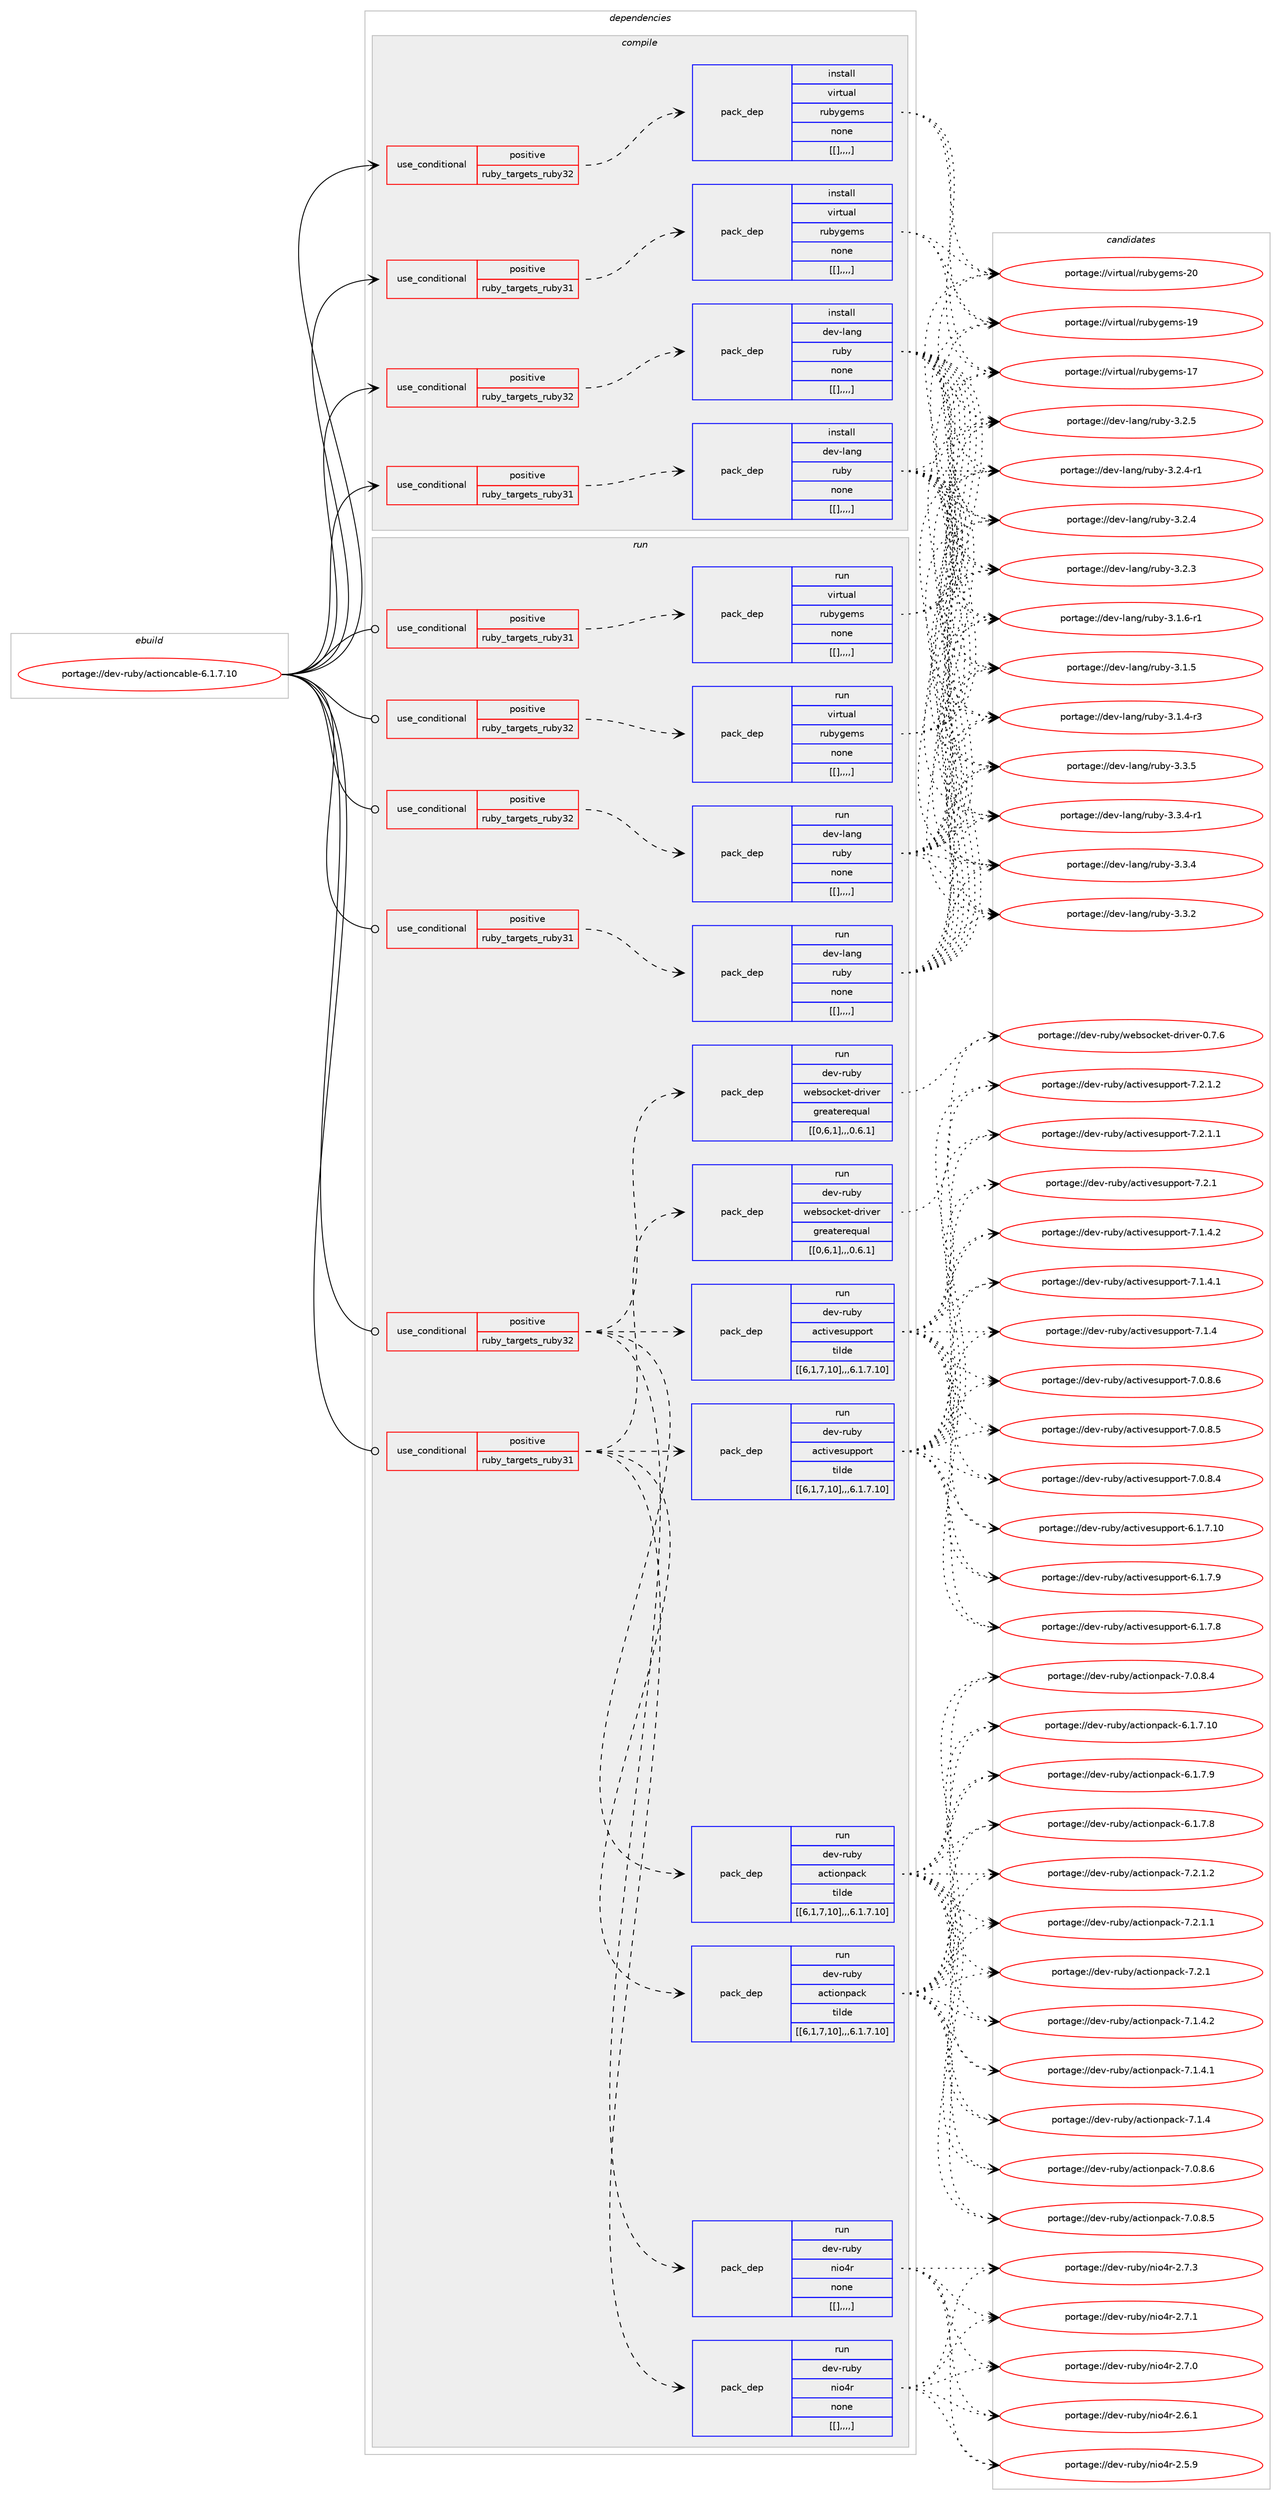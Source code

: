 digraph prolog {

# *************
# Graph options
# *************

newrank=true;
concentrate=true;
compound=true;
graph [rankdir=LR,fontname=Helvetica,fontsize=10,ranksep=1.5];#, ranksep=2.5, nodesep=0.2];
edge  [arrowhead=vee];
node  [fontname=Helvetica,fontsize=10];

# **********
# The ebuild
# **********

subgraph cluster_leftcol {
color=gray;
label=<<i>ebuild</i>>;
id [label="portage://dev-ruby/actioncable-6.1.7.10", color=red, width=4, href="../dev-ruby/actioncable-6.1.7.10.svg"];
}

# ****************
# The dependencies
# ****************

subgraph cluster_midcol {
color=gray;
label=<<i>dependencies</i>>;
subgraph cluster_compile {
fillcolor="#eeeeee";
style=filled;
label=<<i>compile</i>>;
subgraph cond45771 {
dependency179401 [label=<<TABLE BORDER="0" CELLBORDER="1" CELLSPACING="0" CELLPADDING="4"><TR><TD ROWSPAN="3" CELLPADDING="10">use_conditional</TD></TR><TR><TD>positive</TD></TR><TR><TD>ruby_targets_ruby31</TD></TR></TABLE>>, shape=none, color=red];
subgraph pack132289 {
dependency179405 [label=<<TABLE BORDER="0" CELLBORDER="1" CELLSPACING="0" CELLPADDING="4" WIDTH="220"><TR><TD ROWSPAN="6" CELLPADDING="30">pack_dep</TD></TR><TR><TD WIDTH="110">install</TD></TR><TR><TD>dev-lang</TD></TR><TR><TD>ruby</TD></TR><TR><TD>none</TD></TR><TR><TD>[[],,,,]</TD></TR></TABLE>>, shape=none, color=blue];
}
dependency179401:e -> dependency179405:w [weight=20,style="dashed",arrowhead="vee"];
}
id:e -> dependency179401:w [weight=20,style="solid",arrowhead="vee"];
subgraph cond45781 {
dependency179457 [label=<<TABLE BORDER="0" CELLBORDER="1" CELLSPACING="0" CELLPADDING="4"><TR><TD ROWSPAN="3" CELLPADDING="10">use_conditional</TD></TR><TR><TD>positive</TD></TR><TR><TD>ruby_targets_ruby31</TD></TR></TABLE>>, shape=none, color=red];
subgraph pack132314 {
dependency179520 [label=<<TABLE BORDER="0" CELLBORDER="1" CELLSPACING="0" CELLPADDING="4" WIDTH="220"><TR><TD ROWSPAN="6" CELLPADDING="30">pack_dep</TD></TR><TR><TD WIDTH="110">install</TD></TR><TR><TD>virtual</TD></TR><TR><TD>rubygems</TD></TR><TR><TD>none</TD></TR><TR><TD>[[],,,,]</TD></TR></TABLE>>, shape=none, color=blue];
}
dependency179457:e -> dependency179520:w [weight=20,style="dashed",arrowhead="vee"];
}
id:e -> dependency179457:w [weight=20,style="solid",arrowhead="vee"];
subgraph cond45856 {
dependency179585 [label=<<TABLE BORDER="0" CELLBORDER="1" CELLSPACING="0" CELLPADDING="4"><TR><TD ROWSPAN="3" CELLPADDING="10">use_conditional</TD></TR><TR><TD>positive</TD></TR><TR><TD>ruby_targets_ruby32</TD></TR></TABLE>>, shape=none, color=red];
subgraph pack132403 {
dependency179607 [label=<<TABLE BORDER="0" CELLBORDER="1" CELLSPACING="0" CELLPADDING="4" WIDTH="220"><TR><TD ROWSPAN="6" CELLPADDING="30">pack_dep</TD></TR><TR><TD WIDTH="110">install</TD></TR><TR><TD>dev-lang</TD></TR><TR><TD>ruby</TD></TR><TR><TD>none</TD></TR><TR><TD>[[],,,,]</TD></TR></TABLE>>, shape=none, color=blue];
}
dependency179585:e -> dependency179607:w [weight=20,style="dashed",arrowhead="vee"];
}
id:e -> dependency179585:w [weight=20,style="solid",arrowhead="vee"];
subgraph cond45881 {
dependency179664 [label=<<TABLE BORDER="0" CELLBORDER="1" CELLSPACING="0" CELLPADDING="4"><TR><TD ROWSPAN="3" CELLPADDING="10">use_conditional</TD></TR><TR><TD>positive</TD></TR><TR><TD>ruby_targets_ruby32</TD></TR></TABLE>>, shape=none, color=red];
subgraph pack132459 {
dependency179729 [label=<<TABLE BORDER="0" CELLBORDER="1" CELLSPACING="0" CELLPADDING="4" WIDTH="220"><TR><TD ROWSPAN="6" CELLPADDING="30">pack_dep</TD></TR><TR><TD WIDTH="110">install</TD></TR><TR><TD>virtual</TD></TR><TR><TD>rubygems</TD></TR><TR><TD>none</TD></TR><TR><TD>[[],,,,]</TD></TR></TABLE>>, shape=none, color=blue];
}
dependency179664:e -> dependency179729:w [weight=20,style="dashed",arrowhead="vee"];
}
id:e -> dependency179664:w [weight=20,style="solid",arrowhead="vee"];
}
subgraph cluster_compileandrun {
fillcolor="#eeeeee";
style=filled;
label=<<i>compile and run</i>>;
}
subgraph cluster_run {
fillcolor="#eeeeee";
style=filled;
label=<<i>run</i>>;
subgraph cond45925 {
dependency179757 [label=<<TABLE BORDER="0" CELLBORDER="1" CELLSPACING="0" CELLPADDING="4"><TR><TD ROWSPAN="3" CELLPADDING="10">use_conditional</TD></TR><TR><TD>positive</TD></TR><TR><TD>ruby_targets_ruby31</TD></TR></TABLE>>, shape=none, color=red];
subgraph pack132496 {
dependency179797 [label=<<TABLE BORDER="0" CELLBORDER="1" CELLSPACING="0" CELLPADDING="4" WIDTH="220"><TR><TD ROWSPAN="6" CELLPADDING="30">pack_dep</TD></TR><TR><TD WIDTH="110">run</TD></TR><TR><TD>dev-lang</TD></TR><TR><TD>ruby</TD></TR><TR><TD>none</TD></TR><TR><TD>[[],,,,]</TD></TR></TABLE>>, shape=none, color=blue];
}
dependency179757:e -> dependency179797:w [weight=20,style="dashed",arrowhead="vee"];
}
id:e -> dependency179757:w [weight=20,style="solid",arrowhead="odot"];
subgraph cond45971 {
dependency179845 [label=<<TABLE BORDER="0" CELLBORDER="1" CELLSPACING="0" CELLPADDING="4"><TR><TD ROWSPAN="3" CELLPADDING="10">use_conditional</TD></TR><TR><TD>positive</TD></TR><TR><TD>ruby_targets_ruby31</TD></TR></TABLE>>, shape=none, color=red];
subgraph pack132539 {
dependency179847 [label=<<TABLE BORDER="0" CELLBORDER="1" CELLSPACING="0" CELLPADDING="4" WIDTH="220"><TR><TD ROWSPAN="6" CELLPADDING="30">pack_dep</TD></TR><TR><TD WIDTH="110">run</TD></TR><TR><TD>dev-ruby</TD></TR><TR><TD>actionpack</TD></TR><TR><TD>tilde</TD></TR><TR><TD>[[6,1,7,10],,,6.1.7.10]</TD></TR></TABLE>>, shape=none, color=blue];
}
dependency179845:e -> dependency179847:w [weight=20,style="dashed",arrowhead="vee"];
subgraph pack132542 {
dependency179852 [label=<<TABLE BORDER="0" CELLBORDER="1" CELLSPACING="0" CELLPADDING="4" WIDTH="220"><TR><TD ROWSPAN="6" CELLPADDING="30">pack_dep</TD></TR><TR><TD WIDTH="110">run</TD></TR><TR><TD>dev-ruby</TD></TR><TR><TD>activesupport</TD></TR><TR><TD>tilde</TD></TR><TR><TD>[[6,1,7,10],,,6.1.7.10]</TD></TR></TABLE>>, shape=none, color=blue];
}
dependency179845:e -> dependency179852:w [weight=20,style="dashed",arrowhead="vee"];
subgraph pack132559 {
dependency179994 [label=<<TABLE BORDER="0" CELLBORDER="1" CELLSPACING="0" CELLPADDING="4" WIDTH="220"><TR><TD ROWSPAN="6" CELLPADDING="30">pack_dep</TD></TR><TR><TD WIDTH="110">run</TD></TR><TR><TD>dev-ruby</TD></TR><TR><TD>nio4r</TD></TR><TR><TD>none</TD></TR><TR><TD>[[],,,,]</TD></TR></TABLE>>, shape=none, color=blue];
}
dependency179845:e -> dependency179994:w [weight=20,style="dashed",arrowhead="vee"];
subgraph pack132645 {
dependency180037 [label=<<TABLE BORDER="0" CELLBORDER="1" CELLSPACING="0" CELLPADDING="4" WIDTH="220"><TR><TD ROWSPAN="6" CELLPADDING="30">pack_dep</TD></TR><TR><TD WIDTH="110">run</TD></TR><TR><TD>dev-ruby</TD></TR><TR><TD>websocket-driver</TD></TR><TR><TD>greaterequal</TD></TR><TR><TD>[[0,6,1],,,0.6.1]</TD></TR></TABLE>>, shape=none, color=blue];
}
dependency179845:e -> dependency180037:w [weight=20,style="dashed",arrowhead="vee"];
}
id:e -> dependency179845:w [weight=20,style="solid",arrowhead="odot"];
subgraph cond46043 {
dependency180084 [label=<<TABLE BORDER="0" CELLBORDER="1" CELLSPACING="0" CELLPADDING="4"><TR><TD ROWSPAN="3" CELLPADDING="10">use_conditional</TD></TR><TR><TD>positive</TD></TR><TR><TD>ruby_targets_ruby31</TD></TR></TABLE>>, shape=none, color=red];
subgraph pack132692 {
dependency180108 [label=<<TABLE BORDER="0" CELLBORDER="1" CELLSPACING="0" CELLPADDING="4" WIDTH="220"><TR><TD ROWSPAN="6" CELLPADDING="30">pack_dep</TD></TR><TR><TD WIDTH="110">run</TD></TR><TR><TD>virtual</TD></TR><TR><TD>rubygems</TD></TR><TR><TD>none</TD></TR><TR><TD>[[],,,,]</TD></TR></TABLE>>, shape=none, color=blue];
}
dependency180084:e -> dependency180108:w [weight=20,style="dashed",arrowhead="vee"];
}
id:e -> dependency180084:w [weight=20,style="solid",arrowhead="odot"];
subgraph cond46066 {
dependency180114 [label=<<TABLE BORDER="0" CELLBORDER="1" CELLSPACING="0" CELLPADDING="4"><TR><TD ROWSPAN="3" CELLPADDING="10">use_conditional</TD></TR><TR><TD>positive</TD></TR><TR><TD>ruby_targets_ruby32</TD></TR></TABLE>>, shape=none, color=red];
subgraph pack132762 {
dependency180181 [label=<<TABLE BORDER="0" CELLBORDER="1" CELLSPACING="0" CELLPADDING="4" WIDTH="220"><TR><TD ROWSPAN="6" CELLPADDING="30">pack_dep</TD></TR><TR><TD WIDTH="110">run</TD></TR><TR><TD>dev-lang</TD></TR><TR><TD>ruby</TD></TR><TR><TD>none</TD></TR><TR><TD>[[],,,,]</TD></TR></TABLE>>, shape=none, color=blue];
}
dependency180114:e -> dependency180181:w [weight=20,style="dashed",arrowhead="vee"];
}
id:e -> dependency180114:w [weight=20,style="solid",arrowhead="odot"];
subgraph cond46082 {
dependency180190 [label=<<TABLE BORDER="0" CELLBORDER="1" CELLSPACING="0" CELLPADDING="4"><TR><TD ROWSPAN="3" CELLPADDING="10">use_conditional</TD></TR><TR><TD>positive</TD></TR><TR><TD>ruby_targets_ruby32</TD></TR></TABLE>>, shape=none, color=red];
subgraph pack132769 {
dependency180245 [label=<<TABLE BORDER="0" CELLBORDER="1" CELLSPACING="0" CELLPADDING="4" WIDTH="220"><TR><TD ROWSPAN="6" CELLPADDING="30">pack_dep</TD></TR><TR><TD WIDTH="110">run</TD></TR><TR><TD>dev-ruby</TD></TR><TR><TD>actionpack</TD></TR><TR><TD>tilde</TD></TR><TR><TD>[[6,1,7,10],,,6.1.7.10]</TD></TR></TABLE>>, shape=none, color=blue];
}
dependency180190:e -> dependency180245:w [weight=20,style="dashed",arrowhead="vee"];
subgraph pack132823 {
dependency180302 [label=<<TABLE BORDER="0" CELLBORDER="1" CELLSPACING="0" CELLPADDING="4" WIDTH="220"><TR><TD ROWSPAN="6" CELLPADDING="30">pack_dep</TD></TR><TR><TD WIDTH="110">run</TD></TR><TR><TD>dev-ruby</TD></TR><TR><TD>activesupport</TD></TR><TR><TD>tilde</TD></TR><TR><TD>[[6,1,7,10],,,6.1.7.10]</TD></TR></TABLE>>, shape=none, color=blue];
}
dependency180190:e -> dependency180302:w [weight=20,style="dashed",arrowhead="vee"];
subgraph pack132865 {
dependency180318 [label=<<TABLE BORDER="0" CELLBORDER="1" CELLSPACING="0" CELLPADDING="4" WIDTH="220"><TR><TD ROWSPAN="6" CELLPADDING="30">pack_dep</TD></TR><TR><TD WIDTH="110">run</TD></TR><TR><TD>dev-ruby</TD></TR><TR><TD>nio4r</TD></TR><TR><TD>none</TD></TR><TR><TD>[[],,,,]</TD></TR></TABLE>>, shape=none, color=blue];
}
dependency180190:e -> dependency180318:w [weight=20,style="dashed",arrowhead="vee"];
subgraph pack132877 {
dependency180337 [label=<<TABLE BORDER="0" CELLBORDER="1" CELLSPACING="0" CELLPADDING="4" WIDTH="220"><TR><TD ROWSPAN="6" CELLPADDING="30">pack_dep</TD></TR><TR><TD WIDTH="110">run</TD></TR><TR><TD>dev-ruby</TD></TR><TR><TD>websocket-driver</TD></TR><TR><TD>greaterequal</TD></TR><TR><TD>[[0,6,1],,,0.6.1]</TD></TR></TABLE>>, shape=none, color=blue];
}
dependency180190:e -> dependency180337:w [weight=20,style="dashed",arrowhead="vee"];
}
id:e -> dependency180190:w [weight=20,style="solid",arrowhead="odot"];
subgraph cond46128 {
dependency180394 [label=<<TABLE BORDER="0" CELLBORDER="1" CELLSPACING="0" CELLPADDING="4"><TR><TD ROWSPAN="3" CELLPADDING="10">use_conditional</TD></TR><TR><TD>positive</TD></TR><TR><TD>ruby_targets_ruby32</TD></TR></TABLE>>, shape=none, color=red];
subgraph pack132931 {
dependency180409 [label=<<TABLE BORDER="0" CELLBORDER="1" CELLSPACING="0" CELLPADDING="4" WIDTH="220"><TR><TD ROWSPAN="6" CELLPADDING="30">pack_dep</TD></TR><TR><TD WIDTH="110">run</TD></TR><TR><TD>virtual</TD></TR><TR><TD>rubygems</TD></TR><TR><TD>none</TD></TR><TR><TD>[[],,,,]</TD></TR></TABLE>>, shape=none, color=blue];
}
dependency180394:e -> dependency180409:w [weight=20,style="dashed",arrowhead="vee"];
}
id:e -> dependency180394:w [weight=20,style="solid",arrowhead="odot"];
}
}

# **************
# The candidates
# **************

subgraph cluster_choices {
rank=same;
color=gray;
label=<<i>candidates</i>>;

subgraph choice131859 {
color=black;
nodesep=1;
choice10010111845108971101034711411798121455146514653 [label="portage://dev-lang/ruby-3.3.5", color=red, width=4,href="../dev-lang/ruby-3.3.5.svg"];
choice100101118451089711010347114117981214551465146524511449 [label="portage://dev-lang/ruby-3.3.4-r1", color=red, width=4,href="../dev-lang/ruby-3.3.4-r1.svg"];
choice10010111845108971101034711411798121455146514652 [label="portage://dev-lang/ruby-3.3.4", color=red, width=4,href="../dev-lang/ruby-3.3.4.svg"];
choice10010111845108971101034711411798121455146514650 [label="portage://dev-lang/ruby-3.3.2", color=red, width=4,href="../dev-lang/ruby-3.3.2.svg"];
choice10010111845108971101034711411798121455146504653 [label="portage://dev-lang/ruby-3.2.5", color=red, width=4,href="../dev-lang/ruby-3.2.5.svg"];
choice100101118451089711010347114117981214551465046524511449 [label="portage://dev-lang/ruby-3.2.4-r1", color=red, width=4,href="../dev-lang/ruby-3.2.4-r1.svg"];
choice10010111845108971101034711411798121455146504652 [label="portage://dev-lang/ruby-3.2.4", color=red, width=4,href="../dev-lang/ruby-3.2.4.svg"];
choice10010111845108971101034711411798121455146504651 [label="portage://dev-lang/ruby-3.2.3", color=red, width=4,href="../dev-lang/ruby-3.2.3.svg"];
choice100101118451089711010347114117981214551464946544511449 [label="portage://dev-lang/ruby-3.1.6-r1", color=red, width=4,href="../dev-lang/ruby-3.1.6-r1.svg"];
choice10010111845108971101034711411798121455146494653 [label="portage://dev-lang/ruby-3.1.5", color=red, width=4,href="../dev-lang/ruby-3.1.5.svg"];
choice100101118451089711010347114117981214551464946524511451 [label="portage://dev-lang/ruby-3.1.4-r3", color=red, width=4,href="../dev-lang/ruby-3.1.4-r3.svg"];
dependency179405:e -> choice10010111845108971101034711411798121455146514653:w [style=dotted,weight="100"];
dependency179405:e -> choice100101118451089711010347114117981214551465146524511449:w [style=dotted,weight="100"];
dependency179405:e -> choice10010111845108971101034711411798121455146514652:w [style=dotted,weight="100"];
dependency179405:e -> choice10010111845108971101034711411798121455146514650:w [style=dotted,weight="100"];
dependency179405:e -> choice10010111845108971101034711411798121455146504653:w [style=dotted,weight="100"];
dependency179405:e -> choice100101118451089711010347114117981214551465046524511449:w [style=dotted,weight="100"];
dependency179405:e -> choice10010111845108971101034711411798121455146504652:w [style=dotted,weight="100"];
dependency179405:e -> choice10010111845108971101034711411798121455146504651:w [style=dotted,weight="100"];
dependency179405:e -> choice100101118451089711010347114117981214551464946544511449:w [style=dotted,weight="100"];
dependency179405:e -> choice10010111845108971101034711411798121455146494653:w [style=dotted,weight="100"];
dependency179405:e -> choice100101118451089711010347114117981214551464946524511451:w [style=dotted,weight="100"];
}
subgraph choice131899 {
color=black;
nodesep=1;
choice118105114116117971084711411798121103101109115455048 [label="portage://virtual/rubygems-20", color=red, width=4,href="../virtual/rubygems-20.svg"];
choice118105114116117971084711411798121103101109115454957 [label="portage://virtual/rubygems-19", color=red, width=4,href="../virtual/rubygems-19.svg"];
choice118105114116117971084711411798121103101109115454955 [label="portage://virtual/rubygems-17", color=red, width=4,href="../virtual/rubygems-17.svg"];
dependency179520:e -> choice118105114116117971084711411798121103101109115455048:w [style=dotted,weight="100"];
dependency179520:e -> choice118105114116117971084711411798121103101109115454957:w [style=dotted,weight="100"];
dependency179520:e -> choice118105114116117971084711411798121103101109115454955:w [style=dotted,weight="100"];
}
subgraph choice131917 {
color=black;
nodesep=1;
choice10010111845108971101034711411798121455146514653 [label="portage://dev-lang/ruby-3.3.5", color=red, width=4,href="../dev-lang/ruby-3.3.5.svg"];
choice100101118451089711010347114117981214551465146524511449 [label="portage://dev-lang/ruby-3.3.4-r1", color=red, width=4,href="../dev-lang/ruby-3.3.4-r1.svg"];
choice10010111845108971101034711411798121455146514652 [label="portage://dev-lang/ruby-3.3.4", color=red, width=4,href="../dev-lang/ruby-3.3.4.svg"];
choice10010111845108971101034711411798121455146514650 [label="portage://dev-lang/ruby-3.3.2", color=red, width=4,href="../dev-lang/ruby-3.3.2.svg"];
choice10010111845108971101034711411798121455146504653 [label="portage://dev-lang/ruby-3.2.5", color=red, width=4,href="../dev-lang/ruby-3.2.5.svg"];
choice100101118451089711010347114117981214551465046524511449 [label="portage://dev-lang/ruby-3.2.4-r1", color=red, width=4,href="../dev-lang/ruby-3.2.4-r1.svg"];
choice10010111845108971101034711411798121455146504652 [label="portage://dev-lang/ruby-3.2.4", color=red, width=4,href="../dev-lang/ruby-3.2.4.svg"];
choice10010111845108971101034711411798121455146504651 [label="portage://dev-lang/ruby-3.2.3", color=red, width=4,href="../dev-lang/ruby-3.2.3.svg"];
choice100101118451089711010347114117981214551464946544511449 [label="portage://dev-lang/ruby-3.1.6-r1", color=red, width=4,href="../dev-lang/ruby-3.1.6-r1.svg"];
choice10010111845108971101034711411798121455146494653 [label="portage://dev-lang/ruby-3.1.5", color=red, width=4,href="../dev-lang/ruby-3.1.5.svg"];
choice100101118451089711010347114117981214551464946524511451 [label="portage://dev-lang/ruby-3.1.4-r3", color=red, width=4,href="../dev-lang/ruby-3.1.4-r3.svg"];
dependency179607:e -> choice10010111845108971101034711411798121455146514653:w [style=dotted,weight="100"];
dependency179607:e -> choice100101118451089711010347114117981214551465146524511449:w [style=dotted,weight="100"];
dependency179607:e -> choice10010111845108971101034711411798121455146514652:w [style=dotted,weight="100"];
dependency179607:e -> choice10010111845108971101034711411798121455146514650:w [style=dotted,weight="100"];
dependency179607:e -> choice10010111845108971101034711411798121455146504653:w [style=dotted,weight="100"];
dependency179607:e -> choice100101118451089711010347114117981214551465046524511449:w [style=dotted,weight="100"];
dependency179607:e -> choice10010111845108971101034711411798121455146504652:w [style=dotted,weight="100"];
dependency179607:e -> choice10010111845108971101034711411798121455146504651:w [style=dotted,weight="100"];
dependency179607:e -> choice100101118451089711010347114117981214551464946544511449:w [style=dotted,weight="100"];
dependency179607:e -> choice10010111845108971101034711411798121455146494653:w [style=dotted,weight="100"];
dependency179607:e -> choice100101118451089711010347114117981214551464946524511451:w [style=dotted,weight="100"];
}
subgraph choice131932 {
color=black;
nodesep=1;
choice118105114116117971084711411798121103101109115455048 [label="portage://virtual/rubygems-20", color=red, width=4,href="../virtual/rubygems-20.svg"];
choice118105114116117971084711411798121103101109115454957 [label="portage://virtual/rubygems-19", color=red, width=4,href="../virtual/rubygems-19.svg"];
choice118105114116117971084711411798121103101109115454955 [label="portage://virtual/rubygems-17", color=red, width=4,href="../virtual/rubygems-17.svg"];
dependency179729:e -> choice118105114116117971084711411798121103101109115455048:w [style=dotted,weight="100"];
dependency179729:e -> choice118105114116117971084711411798121103101109115454957:w [style=dotted,weight="100"];
dependency179729:e -> choice118105114116117971084711411798121103101109115454955:w [style=dotted,weight="100"];
}
subgraph choice131934 {
color=black;
nodesep=1;
choice10010111845108971101034711411798121455146514653 [label="portage://dev-lang/ruby-3.3.5", color=red, width=4,href="../dev-lang/ruby-3.3.5.svg"];
choice100101118451089711010347114117981214551465146524511449 [label="portage://dev-lang/ruby-3.3.4-r1", color=red, width=4,href="../dev-lang/ruby-3.3.4-r1.svg"];
choice10010111845108971101034711411798121455146514652 [label="portage://dev-lang/ruby-3.3.4", color=red, width=4,href="../dev-lang/ruby-3.3.4.svg"];
choice10010111845108971101034711411798121455146514650 [label="portage://dev-lang/ruby-3.3.2", color=red, width=4,href="../dev-lang/ruby-3.3.2.svg"];
choice10010111845108971101034711411798121455146504653 [label="portage://dev-lang/ruby-3.2.5", color=red, width=4,href="../dev-lang/ruby-3.2.5.svg"];
choice100101118451089711010347114117981214551465046524511449 [label="portage://dev-lang/ruby-3.2.4-r1", color=red, width=4,href="../dev-lang/ruby-3.2.4-r1.svg"];
choice10010111845108971101034711411798121455146504652 [label="portage://dev-lang/ruby-3.2.4", color=red, width=4,href="../dev-lang/ruby-3.2.4.svg"];
choice10010111845108971101034711411798121455146504651 [label="portage://dev-lang/ruby-3.2.3", color=red, width=4,href="../dev-lang/ruby-3.2.3.svg"];
choice100101118451089711010347114117981214551464946544511449 [label="portage://dev-lang/ruby-3.1.6-r1", color=red, width=4,href="../dev-lang/ruby-3.1.6-r1.svg"];
choice10010111845108971101034711411798121455146494653 [label="portage://dev-lang/ruby-3.1.5", color=red, width=4,href="../dev-lang/ruby-3.1.5.svg"];
choice100101118451089711010347114117981214551464946524511451 [label="portage://dev-lang/ruby-3.1.4-r3", color=red, width=4,href="../dev-lang/ruby-3.1.4-r3.svg"];
dependency179797:e -> choice10010111845108971101034711411798121455146514653:w [style=dotted,weight="100"];
dependency179797:e -> choice100101118451089711010347114117981214551465146524511449:w [style=dotted,weight="100"];
dependency179797:e -> choice10010111845108971101034711411798121455146514652:w [style=dotted,weight="100"];
dependency179797:e -> choice10010111845108971101034711411798121455146514650:w [style=dotted,weight="100"];
dependency179797:e -> choice10010111845108971101034711411798121455146504653:w [style=dotted,weight="100"];
dependency179797:e -> choice100101118451089711010347114117981214551465046524511449:w [style=dotted,weight="100"];
dependency179797:e -> choice10010111845108971101034711411798121455146504652:w [style=dotted,weight="100"];
dependency179797:e -> choice10010111845108971101034711411798121455146504651:w [style=dotted,weight="100"];
dependency179797:e -> choice100101118451089711010347114117981214551464946544511449:w [style=dotted,weight="100"];
dependency179797:e -> choice10010111845108971101034711411798121455146494653:w [style=dotted,weight="100"];
dependency179797:e -> choice100101118451089711010347114117981214551464946524511451:w [style=dotted,weight="100"];
}
subgraph choice131938 {
color=black;
nodesep=1;
choice100101118451141179812147979911610511111011297991074555465046494650 [label="portage://dev-ruby/actionpack-7.2.1.2", color=red, width=4,href="../dev-ruby/actionpack-7.2.1.2.svg"];
choice100101118451141179812147979911610511111011297991074555465046494649 [label="portage://dev-ruby/actionpack-7.2.1.1", color=red, width=4,href="../dev-ruby/actionpack-7.2.1.1.svg"];
choice10010111845114117981214797991161051111101129799107455546504649 [label="portage://dev-ruby/actionpack-7.2.1", color=red, width=4,href="../dev-ruby/actionpack-7.2.1.svg"];
choice100101118451141179812147979911610511111011297991074555464946524650 [label="portage://dev-ruby/actionpack-7.1.4.2", color=red, width=4,href="../dev-ruby/actionpack-7.1.4.2.svg"];
choice100101118451141179812147979911610511111011297991074555464946524649 [label="portage://dev-ruby/actionpack-7.1.4.1", color=red, width=4,href="../dev-ruby/actionpack-7.1.4.1.svg"];
choice10010111845114117981214797991161051111101129799107455546494652 [label="portage://dev-ruby/actionpack-7.1.4", color=red, width=4,href="../dev-ruby/actionpack-7.1.4.svg"];
choice100101118451141179812147979911610511111011297991074555464846564654 [label="portage://dev-ruby/actionpack-7.0.8.6", color=red, width=4,href="../dev-ruby/actionpack-7.0.8.6.svg"];
choice100101118451141179812147979911610511111011297991074555464846564653 [label="portage://dev-ruby/actionpack-7.0.8.5", color=red, width=4,href="../dev-ruby/actionpack-7.0.8.5.svg"];
choice100101118451141179812147979911610511111011297991074555464846564652 [label="portage://dev-ruby/actionpack-7.0.8.4", color=red, width=4,href="../dev-ruby/actionpack-7.0.8.4.svg"];
choice10010111845114117981214797991161051111101129799107455446494655464948 [label="portage://dev-ruby/actionpack-6.1.7.10", color=red, width=4,href="../dev-ruby/actionpack-6.1.7.10.svg"];
choice100101118451141179812147979911610511111011297991074554464946554657 [label="portage://dev-ruby/actionpack-6.1.7.9", color=red, width=4,href="../dev-ruby/actionpack-6.1.7.9.svg"];
choice100101118451141179812147979911610511111011297991074554464946554656 [label="portage://dev-ruby/actionpack-6.1.7.8", color=red, width=4,href="../dev-ruby/actionpack-6.1.7.8.svg"];
dependency179847:e -> choice100101118451141179812147979911610511111011297991074555465046494650:w [style=dotted,weight="100"];
dependency179847:e -> choice100101118451141179812147979911610511111011297991074555465046494649:w [style=dotted,weight="100"];
dependency179847:e -> choice10010111845114117981214797991161051111101129799107455546504649:w [style=dotted,weight="100"];
dependency179847:e -> choice100101118451141179812147979911610511111011297991074555464946524650:w [style=dotted,weight="100"];
dependency179847:e -> choice100101118451141179812147979911610511111011297991074555464946524649:w [style=dotted,weight="100"];
dependency179847:e -> choice10010111845114117981214797991161051111101129799107455546494652:w [style=dotted,weight="100"];
dependency179847:e -> choice100101118451141179812147979911610511111011297991074555464846564654:w [style=dotted,weight="100"];
dependency179847:e -> choice100101118451141179812147979911610511111011297991074555464846564653:w [style=dotted,weight="100"];
dependency179847:e -> choice100101118451141179812147979911610511111011297991074555464846564652:w [style=dotted,weight="100"];
dependency179847:e -> choice10010111845114117981214797991161051111101129799107455446494655464948:w [style=dotted,weight="100"];
dependency179847:e -> choice100101118451141179812147979911610511111011297991074554464946554657:w [style=dotted,weight="100"];
dependency179847:e -> choice100101118451141179812147979911610511111011297991074554464946554656:w [style=dotted,weight="100"];
}
subgraph choice131959 {
color=black;
nodesep=1;
choice10010111845114117981214797991161051181011151171121121111141164555465046494650 [label="portage://dev-ruby/activesupport-7.2.1.2", color=red, width=4,href="../dev-ruby/activesupport-7.2.1.2.svg"];
choice10010111845114117981214797991161051181011151171121121111141164555465046494649 [label="portage://dev-ruby/activesupport-7.2.1.1", color=red, width=4,href="../dev-ruby/activesupport-7.2.1.1.svg"];
choice1001011184511411798121479799116105118101115117112112111114116455546504649 [label="portage://dev-ruby/activesupport-7.2.1", color=red, width=4,href="../dev-ruby/activesupport-7.2.1.svg"];
choice10010111845114117981214797991161051181011151171121121111141164555464946524650 [label="portage://dev-ruby/activesupport-7.1.4.2", color=red, width=4,href="../dev-ruby/activesupport-7.1.4.2.svg"];
choice10010111845114117981214797991161051181011151171121121111141164555464946524649 [label="portage://dev-ruby/activesupport-7.1.4.1", color=red, width=4,href="../dev-ruby/activesupport-7.1.4.1.svg"];
choice1001011184511411798121479799116105118101115117112112111114116455546494652 [label="portage://dev-ruby/activesupport-7.1.4", color=red, width=4,href="../dev-ruby/activesupport-7.1.4.svg"];
choice10010111845114117981214797991161051181011151171121121111141164555464846564654 [label="portage://dev-ruby/activesupport-7.0.8.6", color=red, width=4,href="../dev-ruby/activesupport-7.0.8.6.svg"];
choice10010111845114117981214797991161051181011151171121121111141164555464846564653 [label="portage://dev-ruby/activesupport-7.0.8.5", color=red, width=4,href="../dev-ruby/activesupport-7.0.8.5.svg"];
choice10010111845114117981214797991161051181011151171121121111141164555464846564652 [label="portage://dev-ruby/activesupport-7.0.8.4", color=red, width=4,href="../dev-ruby/activesupport-7.0.8.4.svg"];
choice1001011184511411798121479799116105118101115117112112111114116455446494655464948 [label="portage://dev-ruby/activesupport-6.1.7.10", color=red, width=4,href="../dev-ruby/activesupport-6.1.7.10.svg"];
choice10010111845114117981214797991161051181011151171121121111141164554464946554657 [label="portage://dev-ruby/activesupport-6.1.7.9", color=red, width=4,href="../dev-ruby/activesupport-6.1.7.9.svg"];
choice10010111845114117981214797991161051181011151171121121111141164554464946554656 [label="portage://dev-ruby/activesupport-6.1.7.8", color=red, width=4,href="../dev-ruby/activesupport-6.1.7.8.svg"];
dependency179852:e -> choice10010111845114117981214797991161051181011151171121121111141164555465046494650:w [style=dotted,weight="100"];
dependency179852:e -> choice10010111845114117981214797991161051181011151171121121111141164555465046494649:w [style=dotted,weight="100"];
dependency179852:e -> choice1001011184511411798121479799116105118101115117112112111114116455546504649:w [style=dotted,weight="100"];
dependency179852:e -> choice10010111845114117981214797991161051181011151171121121111141164555464946524650:w [style=dotted,weight="100"];
dependency179852:e -> choice10010111845114117981214797991161051181011151171121121111141164555464946524649:w [style=dotted,weight="100"];
dependency179852:e -> choice1001011184511411798121479799116105118101115117112112111114116455546494652:w [style=dotted,weight="100"];
dependency179852:e -> choice10010111845114117981214797991161051181011151171121121111141164555464846564654:w [style=dotted,weight="100"];
dependency179852:e -> choice10010111845114117981214797991161051181011151171121121111141164555464846564653:w [style=dotted,weight="100"];
dependency179852:e -> choice10010111845114117981214797991161051181011151171121121111141164555464846564652:w [style=dotted,weight="100"];
dependency179852:e -> choice1001011184511411798121479799116105118101115117112112111114116455446494655464948:w [style=dotted,weight="100"];
dependency179852:e -> choice10010111845114117981214797991161051181011151171121121111141164554464946554657:w [style=dotted,weight="100"];
dependency179852:e -> choice10010111845114117981214797991161051181011151171121121111141164554464946554656:w [style=dotted,weight="100"];
}
subgraph choice131984 {
color=black;
nodesep=1;
choice10010111845114117981214711010511152114455046554651 [label="portage://dev-ruby/nio4r-2.7.3", color=red, width=4,href="../dev-ruby/nio4r-2.7.3.svg"];
choice10010111845114117981214711010511152114455046554649 [label="portage://dev-ruby/nio4r-2.7.1", color=red, width=4,href="../dev-ruby/nio4r-2.7.1.svg"];
choice10010111845114117981214711010511152114455046554648 [label="portage://dev-ruby/nio4r-2.7.0", color=red, width=4,href="../dev-ruby/nio4r-2.7.0.svg"];
choice10010111845114117981214711010511152114455046544649 [label="portage://dev-ruby/nio4r-2.6.1", color=red, width=4,href="../dev-ruby/nio4r-2.6.1.svg"];
choice10010111845114117981214711010511152114455046534657 [label="portage://dev-ruby/nio4r-2.5.9", color=red, width=4,href="../dev-ruby/nio4r-2.5.9.svg"];
dependency179994:e -> choice10010111845114117981214711010511152114455046554651:w [style=dotted,weight="100"];
dependency179994:e -> choice10010111845114117981214711010511152114455046554649:w [style=dotted,weight="100"];
dependency179994:e -> choice10010111845114117981214711010511152114455046554648:w [style=dotted,weight="100"];
dependency179994:e -> choice10010111845114117981214711010511152114455046544649:w [style=dotted,weight="100"];
dependency179994:e -> choice10010111845114117981214711010511152114455046534657:w [style=dotted,weight="100"];
}
subgraph choice131990 {
color=black;
nodesep=1;
choice100101118451141179812147119101981151119910710111645100114105118101114454846554654 [label="portage://dev-ruby/websocket-driver-0.7.6", color=red, width=4,href="../dev-ruby/websocket-driver-0.7.6.svg"];
dependency180037:e -> choice100101118451141179812147119101981151119910710111645100114105118101114454846554654:w [style=dotted,weight="100"];
}
subgraph choice131991 {
color=black;
nodesep=1;
choice118105114116117971084711411798121103101109115455048 [label="portage://virtual/rubygems-20", color=red, width=4,href="../virtual/rubygems-20.svg"];
choice118105114116117971084711411798121103101109115454957 [label="portage://virtual/rubygems-19", color=red, width=4,href="../virtual/rubygems-19.svg"];
choice118105114116117971084711411798121103101109115454955 [label="portage://virtual/rubygems-17", color=red, width=4,href="../virtual/rubygems-17.svg"];
dependency180108:e -> choice118105114116117971084711411798121103101109115455048:w [style=dotted,weight="100"];
dependency180108:e -> choice118105114116117971084711411798121103101109115454957:w [style=dotted,weight="100"];
dependency180108:e -> choice118105114116117971084711411798121103101109115454955:w [style=dotted,weight="100"];
}
subgraph choice132002 {
color=black;
nodesep=1;
choice10010111845108971101034711411798121455146514653 [label="portage://dev-lang/ruby-3.3.5", color=red, width=4,href="../dev-lang/ruby-3.3.5.svg"];
choice100101118451089711010347114117981214551465146524511449 [label="portage://dev-lang/ruby-3.3.4-r1", color=red, width=4,href="../dev-lang/ruby-3.3.4-r1.svg"];
choice10010111845108971101034711411798121455146514652 [label="portage://dev-lang/ruby-3.3.4", color=red, width=4,href="../dev-lang/ruby-3.3.4.svg"];
choice10010111845108971101034711411798121455146514650 [label="portage://dev-lang/ruby-3.3.2", color=red, width=4,href="../dev-lang/ruby-3.3.2.svg"];
choice10010111845108971101034711411798121455146504653 [label="portage://dev-lang/ruby-3.2.5", color=red, width=4,href="../dev-lang/ruby-3.2.5.svg"];
choice100101118451089711010347114117981214551465046524511449 [label="portage://dev-lang/ruby-3.2.4-r1", color=red, width=4,href="../dev-lang/ruby-3.2.4-r1.svg"];
choice10010111845108971101034711411798121455146504652 [label="portage://dev-lang/ruby-3.2.4", color=red, width=4,href="../dev-lang/ruby-3.2.4.svg"];
choice10010111845108971101034711411798121455146504651 [label="portage://dev-lang/ruby-3.2.3", color=red, width=4,href="../dev-lang/ruby-3.2.3.svg"];
choice100101118451089711010347114117981214551464946544511449 [label="portage://dev-lang/ruby-3.1.6-r1", color=red, width=4,href="../dev-lang/ruby-3.1.6-r1.svg"];
choice10010111845108971101034711411798121455146494653 [label="portage://dev-lang/ruby-3.1.5", color=red, width=4,href="../dev-lang/ruby-3.1.5.svg"];
choice100101118451089711010347114117981214551464946524511451 [label="portage://dev-lang/ruby-3.1.4-r3", color=red, width=4,href="../dev-lang/ruby-3.1.4-r3.svg"];
dependency180181:e -> choice10010111845108971101034711411798121455146514653:w [style=dotted,weight="100"];
dependency180181:e -> choice100101118451089711010347114117981214551465146524511449:w [style=dotted,weight="100"];
dependency180181:e -> choice10010111845108971101034711411798121455146514652:w [style=dotted,weight="100"];
dependency180181:e -> choice10010111845108971101034711411798121455146514650:w [style=dotted,weight="100"];
dependency180181:e -> choice10010111845108971101034711411798121455146504653:w [style=dotted,weight="100"];
dependency180181:e -> choice100101118451089711010347114117981214551465046524511449:w [style=dotted,weight="100"];
dependency180181:e -> choice10010111845108971101034711411798121455146504652:w [style=dotted,weight="100"];
dependency180181:e -> choice10010111845108971101034711411798121455146504651:w [style=dotted,weight="100"];
dependency180181:e -> choice100101118451089711010347114117981214551464946544511449:w [style=dotted,weight="100"];
dependency180181:e -> choice10010111845108971101034711411798121455146494653:w [style=dotted,weight="100"];
dependency180181:e -> choice100101118451089711010347114117981214551464946524511451:w [style=dotted,weight="100"];
}
subgraph choice132004 {
color=black;
nodesep=1;
choice100101118451141179812147979911610511111011297991074555465046494650 [label="portage://dev-ruby/actionpack-7.2.1.2", color=red, width=4,href="../dev-ruby/actionpack-7.2.1.2.svg"];
choice100101118451141179812147979911610511111011297991074555465046494649 [label="portage://dev-ruby/actionpack-7.2.1.1", color=red, width=4,href="../dev-ruby/actionpack-7.2.1.1.svg"];
choice10010111845114117981214797991161051111101129799107455546504649 [label="portage://dev-ruby/actionpack-7.2.1", color=red, width=4,href="../dev-ruby/actionpack-7.2.1.svg"];
choice100101118451141179812147979911610511111011297991074555464946524650 [label="portage://dev-ruby/actionpack-7.1.4.2", color=red, width=4,href="../dev-ruby/actionpack-7.1.4.2.svg"];
choice100101118451141179812147979911610511111011297991074555464946524649 [label="portage://dev-ruby/actionpack-7.1.4.1", color=red, width=4,href="../dev-ruby/actionpack-7.1.4.1.svg"];
choice10010111845114117981214797991161051111101129799107455546494652 [label="portage://dev-ruby/actionpack-7.1.4", color=red, width=4,href="../dev-ruby/actionpack-7.1.4.svg"];
choice100101118451141179812147979911610511111011297991074555464846564654 [label="portage://dev-ruby/actionpack-7.0.8.6", color=red, width=4,href="../dev-ruby/actionpack-7.0.8.6.svg"];
choice100101118451141179812147979911610511111011297991074555464846564653 [label="portage://dev-ruby/actionpack-7.0.8.5", color=red, width=4,href="../dev-ruby/actionpack-7.0.8.5.svg"];
choice100101118451141179812147979911610511111011297991074555464846564652 [label="portage://dev-ruby/actionpack-7.0.8.4", color=red, width=4,href="../dev-ruby/actionpack-7.0.8.4.svg"];
choice10010111845114117981214797991161051111101129799107455446494655464948 [label="portage://dev-ruby/actionpack-6.1.7.10", color=red, width=4,href="../dev-ruby/actionpack-6.1.7.10.svg"];
choice100101118451141179812147979911610511111011297991074554464946554657 [label="portage://dev-ruby/actionpack-6.1.7.9", color=red, width=4,href="../dev-ruby/actionpack-6.1.7.9.svg"];
choice100101118451141179812147979911610511111011297991074554464946554656 [label="portage://dev-ruby/actionpack-6.1.7.8", color=red, width=4,href="../dev-ruby/actionpack-6.1.7.8.svg"];
dependency180245:e -> choice100101118451141179812147979911610511111011297991074555465046494650:w [style=dotted,weight="100"];
dependency180245:e -> choice100101118451141179812147979911610511111011297991074555465046494649:w [style=dotted,weight="100"];
dependency180245:e -> choice10010111845114117981214797991161051111101129799107455546504649:w [style=dotted,weight="100"];
dependency180245:e -> choice100101118451141179812147979911610511111011297991074555464946524650:w [style=dotted,weight="100"];
dependency180245:e -> choice100101118451141179812147979911610511111011297991074555464946524649:w [style=dotted,weight="100"];
dependency180245:e -> choice10010111845114117981214797991161051111101129799107455546494652:w [style=dotted,weight="100"];
dependency180245:e -> choice100101118451141179812147979911610511111011297991074555464846564654:w [style=dotted,weight="100"];
dependency180245:e -> choice100101118451141179812147979911610511111011297991074555464846564653:w [style=dotted,weight="100"];
dependency180245:e -> choice100101118451141179812147979911610511111011297991074555464846564652:w [style=dotted,weight="100"];
dependency180245:e -> choice10010111845114117981214797991161051111101129799107455446494655464948:w [style=dotted,weight="100"];
dependency180245:e -> choice100101118451141179812147979911610511111011297991074554464946554657:w [style=dotted,weight="100"];
dependency180245:e -> choice100101118451141179812147979911610511111011297991074554464946554656:w [style=dotted,weight="100"];
}
subgraph choice132005 {
color=black;
nodesep=1;
choice10010111845114117981214797991161051181011151171121121111141164555465046494650 [label="portage://dev-ruby/activesupport-7.2.1.2", color=red, width=4,href="../dev-ruby/activesupport-7.2.1.2.svg"];
choice10010111845114117981214797991161051181011151171121121111141164555465046494649 [label="portage://dev-ruby/activesupport-7.2.1.1", color=red, width=4,href="../dev-ruby/activesupport-7.2.1.1.svg"];
choice1001011184511411798121479799116105118101115117112112111114116455546504649 [label="portage://dev-ruby/activesupport-7.2.1", color=red, width=4,href="../dev-ruby/activesupport-7.2.1.svg"];
choice10010111845114117981214797991161051181011151171121121111141164555464946524650 [label="portage://dev-ruby/activesupport-7.1.4.2", color=red, width=4,href="../dev-ruby/activesupport-7.1.4.2.svg"];
choice10010111845114117981214797991161051181011151171121121111141164555464946524649 [label="portage://dev-ruby/activesupport-7.1.4.1", color=red, width=4,href="../dev-ruby/activesupport-7.1.4.1.svg"];
choice1001011184511411798121479799116105118101115117112112111114116455546494652 [label="portage://dev-ruby/activesupport-7.1.4", color=red, width=4,href="../dev-ruby/activesupport-7.1.4.svg"];
choice10010111845114117981214797991161051181011151171121121111141164555464846564654 [label="portage://dev-ruby/activesupport-7.0.8.6", color=red, width=4,href="../dev-ruby/activesupport-7.0.8.6.svg"];
choice10010111845114117981214797991161051181011151171121121111141164555464846564653 [label="portage://dev-ruby/activesupport-7.0.8.5", color=red, width=4,href="../dev-ruby/activesupport-7.0.8.5.svg"];
choice10010111845114117981214797991161051181011151171121121111141164555464846564652 [label="portage://dev-ruby/activesupport-7.0.8.4", color=red, width=4,href="../dev-ruby/activesupport-7.0.8.4.svg"];
choice1001011184511411798121479799116105118101115117112112111114116455446494655464948 [label="portage://dev-ruby/activesupport-6.1.7.10", color=red, width=4,href="../dev-ruby/activesupport-6.1.7.10.svg"];
choice10010111845114117981214797991161051181011151171121121111141164554464946554657 [label="portage://dev-ruby/activesupport-6.1.7.9", color=red, width=4,href="../dev-ruby/activesupport-6.1.7.9.svg"];
choice10010111845114117981214797991161051181011151171121121111141164554464946554656 [label="portage://dev-ruby/activesupport-6.1.7.8", color=red, width=4,href="../dev-ruby/activesupport-6.1.7.8.svg"];
dependency180302:e -> choice10010111845114117981214797991161051181011151171121121111141164555465046494650:w [style=dotted,weight="100"];
dependency180302:e -> choice10010111845114117981214797991161051181011151171121121111141164555465046494649:w [style=dotted,weight="100"];
dependency180302:e -> choice1001011184511411798121479799116105118101115117112112111114116455546504649:w [style=dotted,weight="100"];
dependency180302:e -> choice10010111845114117981214797991161051181011151171121121111141164555464946524650:w [style=dotted,weight="100"];
dependency180302:e -> choice10010111845114117981214797991161051181011151171121121111141164555464946524649:w [style=dotted,weight="100"];
dependency180302:e -> choice1001011184511411798121479799116105118101115117112112111114116455546494652:w [style=dotted,weight="100"];
dependency180302:e -> choice10010111845114117981214797991161051181011151171121121111141164555464846564654:w [style=dotted,weight="100"];
dependency180302:e -> choice10010111845114117981214797991161051181011151171121121111141164555464846564653:w [style=dotted,weight="100"];
dependency180302:e -> choice10010111845114117981214797991161051181011151171121121111141164555464846564652:w [style=dotted,weight="100"];
dependency180302:e -> choice1001011184511411798121479799116105118101115117112112111114116455446494655464948:w [style=dotted,weight="100"];
dependency180302:e -> choice10010111845114117981214797991161051181011151171121121111141164554464946554657:w [style=dotted,weight="100"];
dependency180302:e -> choice10010111845114117981214797991161051181011151171121121111141164554464946554656:w [style=dotted,weight="100"];
}
subgraph choice132033 {
color=black;
nodesep=1;
choice10010111845114117981214711010511152114455046554651 [label="portage://dev-ruby/nio4r-2.7.3", color=red, width=4,href="../dev-ruby/nio4r-2.7.3.svg"];
choice10010111845114117981214711010511152114455046554649 [label="portage://dev-ruby/nio4r-2.7.1", color=red, width=4,href="../dev-ruby/nio4r-2.7.1.svg"];
choice10010111845114117981214711010511152114455046554648 [label="portage://dev-ruby/nio4r-2.7.0", color=red, width=4,href="../dev-ruby/nio4r-2.7.0.svg"];
choice10010111845114117981214711010511152114455046544649 [label="portage://dev-ruby/nio4r-2.6.1", color=red, width=4,href="../dev-ruby/nio4r-2.6.1.svg"];
choice10010111845114117981214711010511152114455046534657 [label="portage://dev-ruby/nio4r-2.5.9", color=red, width=4,href="../dev-ruby/nio4r-2.5.9.svg"];
dependency180318:e -> choice10010111845114117981214711010511152114455046554651:w [style=dotted,weight="100"];
dependency180318:e -> choice10010111845114117981214711010511152114455046554649:w [style=dotted,weight="100"];
dependency180318:e -> choice10010111845114117981214711010511152114455046554648:w [style=dotted,weight="100"];
dependency180318:e -> choice10010111845114117981214711010511152114455046544649:w [style=dotted,weight="100"];
dependency180318:e -> choice10010111845114117981214711010511152114455046534657:w [style=dotted,weight="100"];
}
subgraph choice132035 {
color=black;
nodesep=1;
choice100101118451141179812147119101981151119910710111645100114105118101114454846554654 [label="portage://dev-ruby/websocket-driver-0.7.6", color=red, width=4,href="../dev-ruby/websocket-driver-0.7.6.svg"];
dependency180337:e -> choice100101118451141179812147119101981151119910710111645100114105118101114454846554654:w [style=dotted,weight="100"];
}
subgraph choice132064 {
color=black;
nodesep=1;
choice118105114116117971084711411798121103101109115455048 [label="portage://virtual/rubygems-20", color=red, width=4,href="../virtual/rubygems-20.svg"];
choice118105114116117971084711411798121103101109115454957 [label="portage://virtual/rubygems-19", color=red, width=4,href="../virtual/rubygems-19.svg"];
choice118105114116117971084711411798121103101109115454955 [label="portage://virtual/rubygems-17", color=red, width=4,href="../virtual/rubygems-17.svg"];
dependency180409:e -> choice118105114116117971084711411798121103101109115455048:w [style=dotted,weight="100"];
dependency180409:e -> choice118105114116117971084711411798121103101109115454957:w [style=dotted,weight="100"];
dependency180409:e -> choice118105114116117971084711411798121103101109115454955:w [style=dotted,weight="100"];
}
}

}
